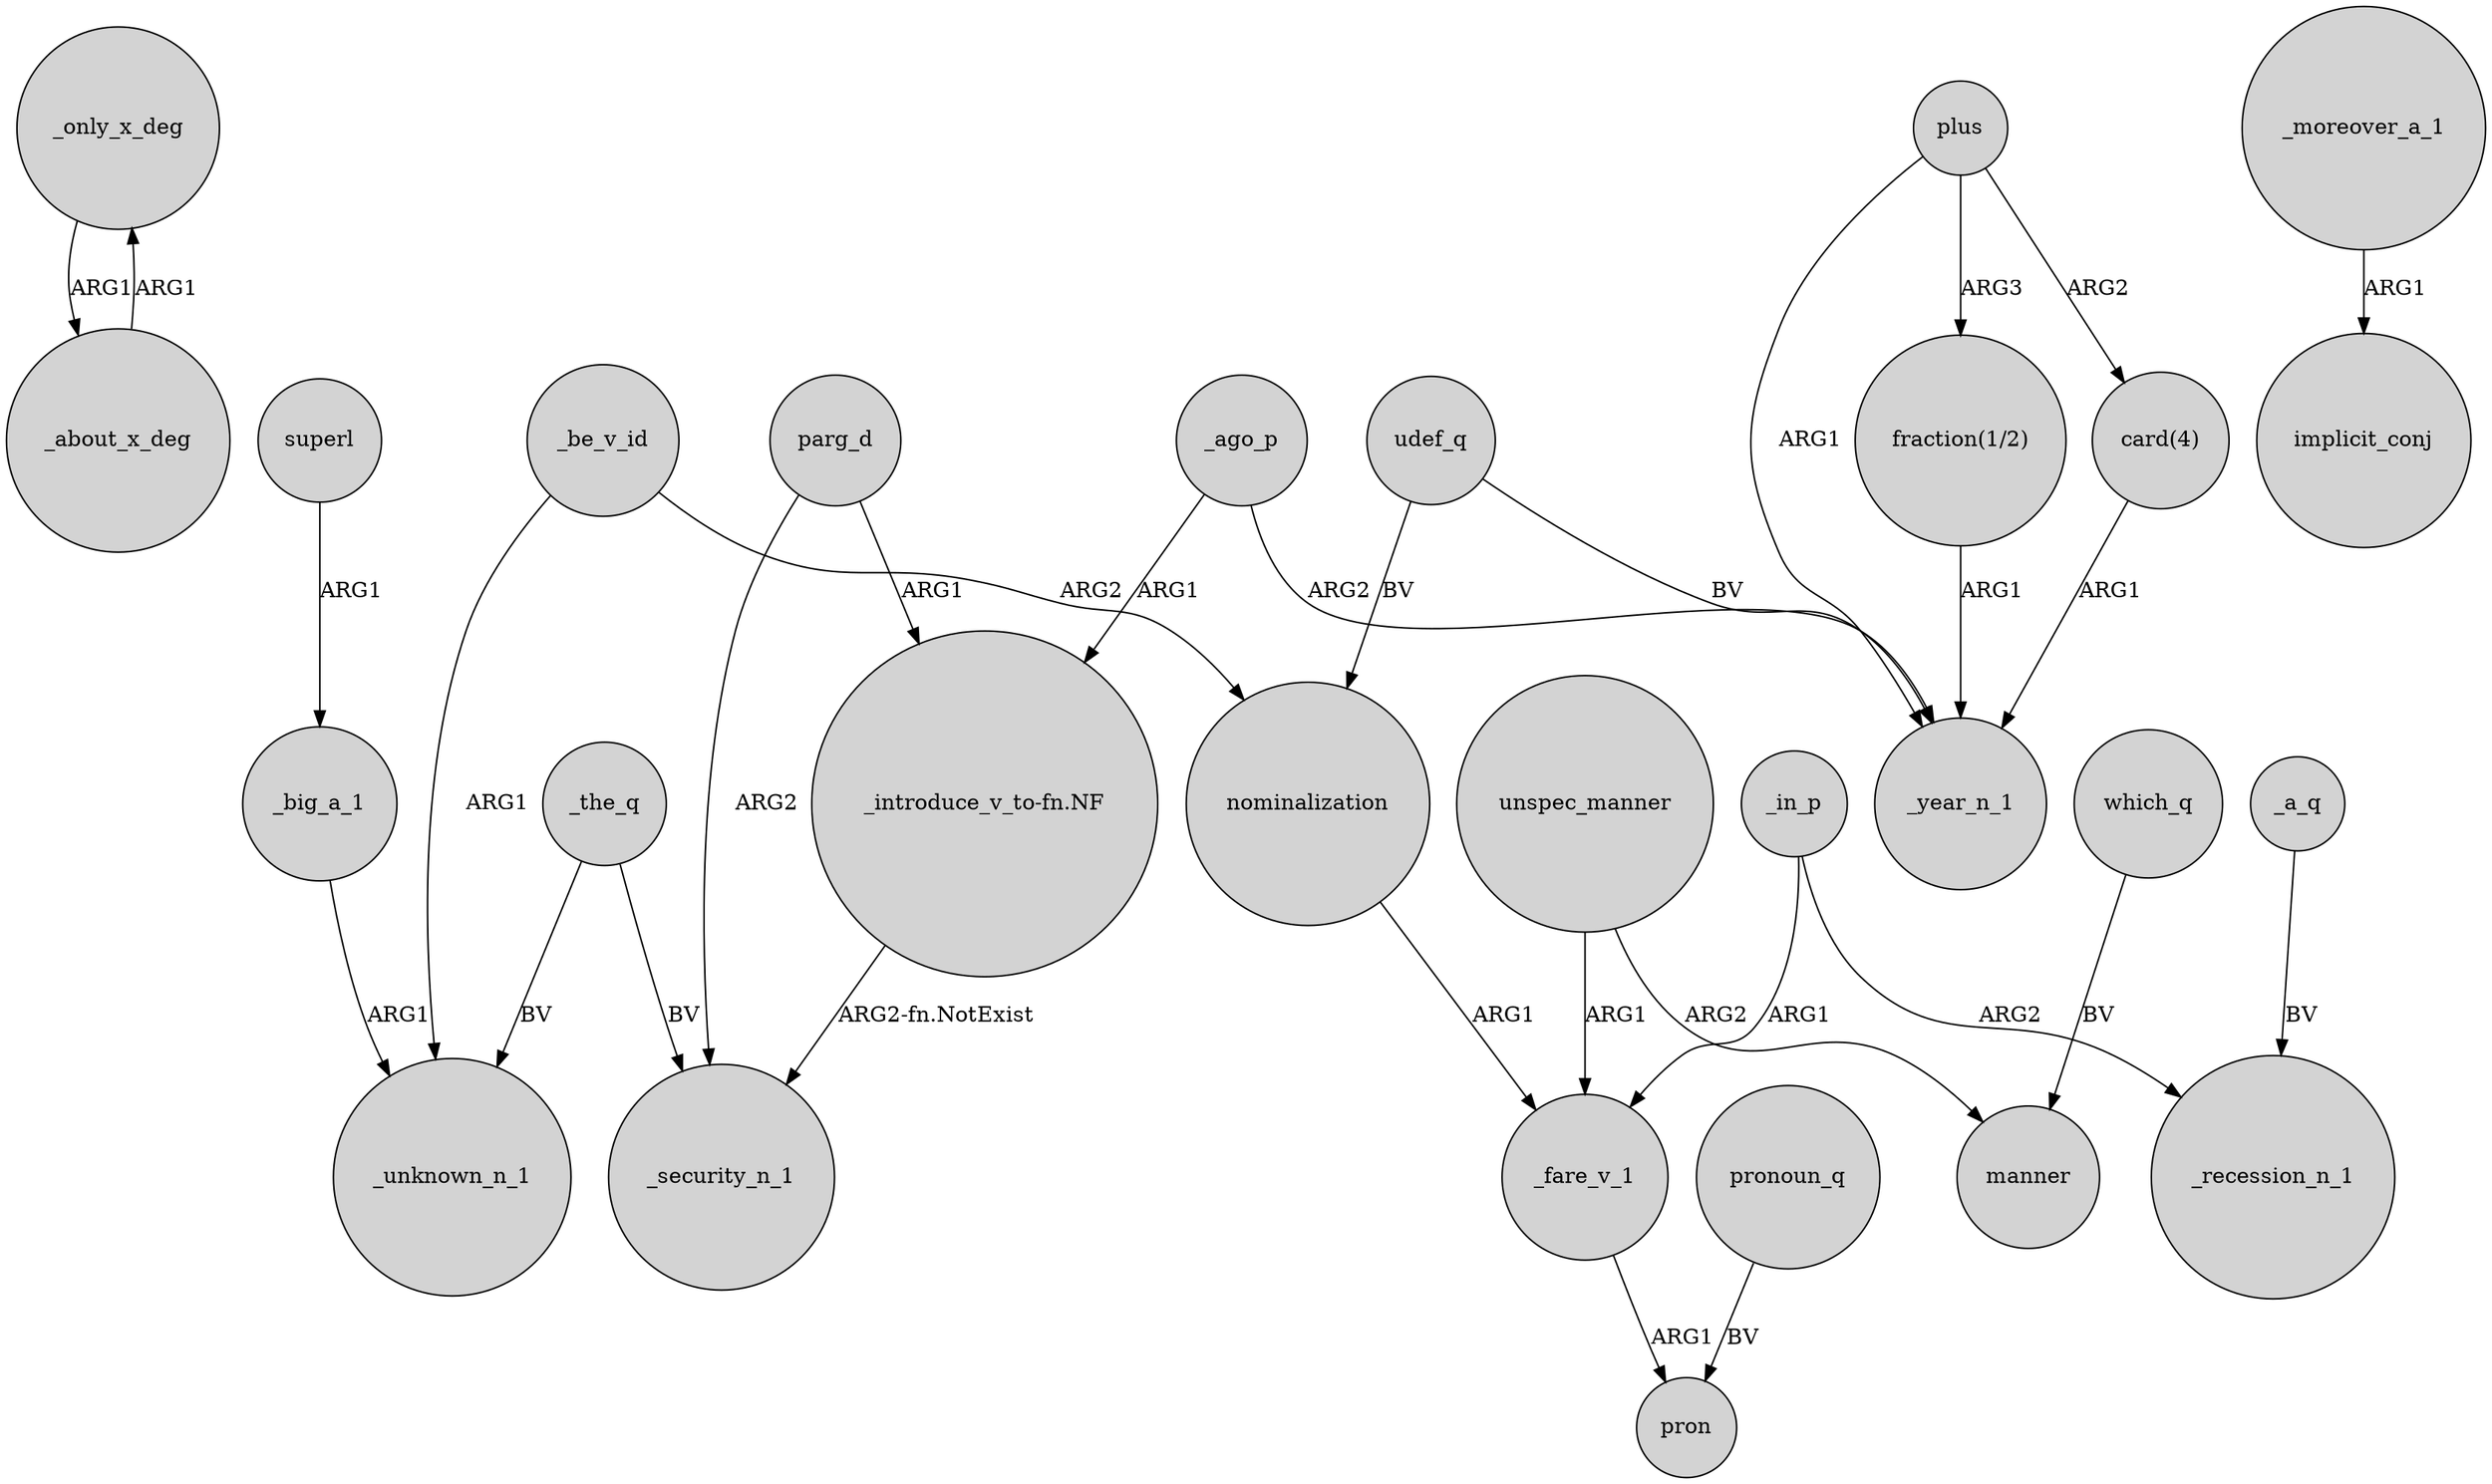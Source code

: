 digraph {
	node [shape=circle style=filled]
	_only_x_deg -> _about_x_deg [label=ARG1]
	_be_v_id -> _unknown_n_1 [label=ARG1]
	unspec_manner -> _fare_v_1 [label=ARG1]
	"_introduce_v_to-fn.NF" -> _security_n_1 [label="ARG2-fn.NotExist"]
	_in_p -> _recession_n_1 [label=ARG2]
	"card(4)" -> _year_n_1 [label=ARG1]
	parg_d -> _security_n_1 [label=ARG2]
	_big_a_1 -> _unknown_n_1 [label=ARG1]
	which_q -> manner [label=BV]
	_about_x_deg -> _only_x_deg [label=ARG1]
	_the_q -> _security_n_1 [label=BV]
	pronoun_q -> pron [label=BV]
	_ago_p -> _year_n_1 [label=ARG2]
	plus -> "card(4)" [label=ARG2]
	_in_p -> _fare_v_1 [label=ARG1]
	_be_v_id -> nominalization [label=ARG2]
	parg_d -> "_introduce_v_to-fn.NF" [label=ARG1]
	udef_q -> nominalization [label=BV]
	plus -> "fraction(1/2)" [label=ARG3]
	_a_q -> _recession_n_1 [label=BV]
	plus -> _year_n_1 [label=ARG1]
	udef_q -> _year_n_1 [label=BV]
	_the_q -> _unknown_n_1 [label=BV]
	"fraction(1/2)" -> _year_n_1 [label=ARG1]
	_moreover_a_1 -> implicit_conj [label=ARG1]
	superl -> _big_a_1 [label=ARG1]
	nominalization -> _fare_v_1 [label=ARG1]
	_fare_v_1 -> pron [label=ARG1]
	unspec_manner -> manner [label=ARG2]
	_ago_p -> "_introduce_v_to-fn.NF" [label=ARG1]
}
